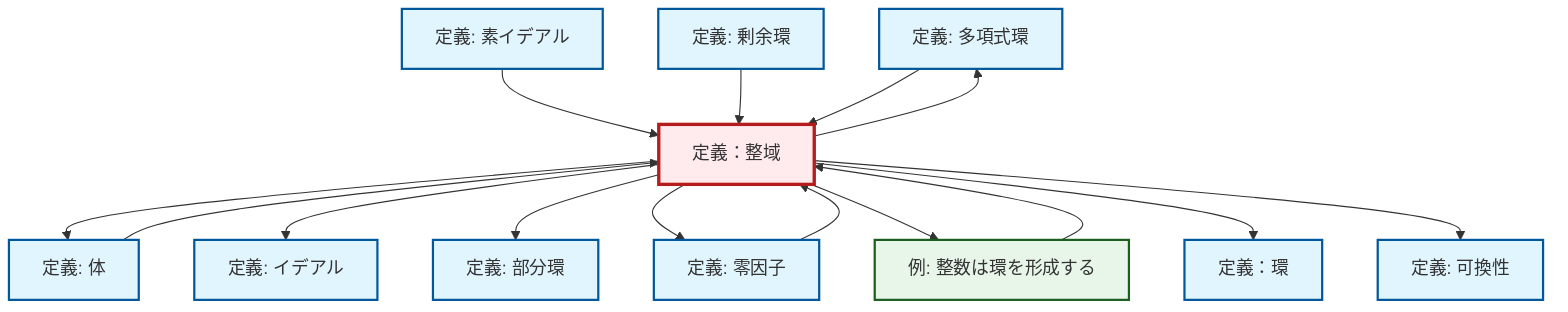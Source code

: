 graph TD
    classDef definition fill:#e1f5fe,stroke:#01579b,stroke-width:2px
    classDef theorem fill:#f3e5f5,stroke:#4a148c,stroke-width:2px
    classDef axiom fill:#fff3e0,stroke:#e65100,stroke-width:2px
    classDef example fill:#e8f5e9,stroke:#1b5e20,stroke-width:2px
    classDef current fill:#ffebee,stroke:#b71c1c,stroke-width:3px
    def-ring["定義：環"]:::definition
    def-polynomial-ring["定義: 多項式環"]:::definition
    def-subring["定義: 部分環"]:::definition
    ex-integers-ring["例: 整数は環を形成する"]:::example
    def-prime-ideal["定義: 素イデアル"]:::definition
    def-quotient-ring["定義: 剰余環"]:::definition
    def-integral-domain["定義：整域"]:::definition
    def-zero-divisor["定義: 零因子"]:::definition
    def-ideal["定義: イデアル"]:::definition
    def-field["定義: 体"]:::definition
    def-commutativity["定義: 可換性"]:::definition
    def-integral-domain --> def-field
    ex-integers-ring --> def-integral-domain
    def-prime-ideal --> def-integral-domain
    def-field --> def-integral-domain
    def-integral-domain --> def-ideal
    def-integral-domain --> def-subring
    def-integral-domain --> def-zero-divisor
    def-integral-domain --> def-polynomial-ring
    def-quotient-ring --> def-integral-domain
    def-integral-domain --> ex-integers-ring
    def-integral-domain --> def-ring
    def-polynomial-ring --> def-integral-domain
    def-zero-divisor --> def-integral-domain
    def-integral-domain --> def-commutativity
    class def-integral-domain current